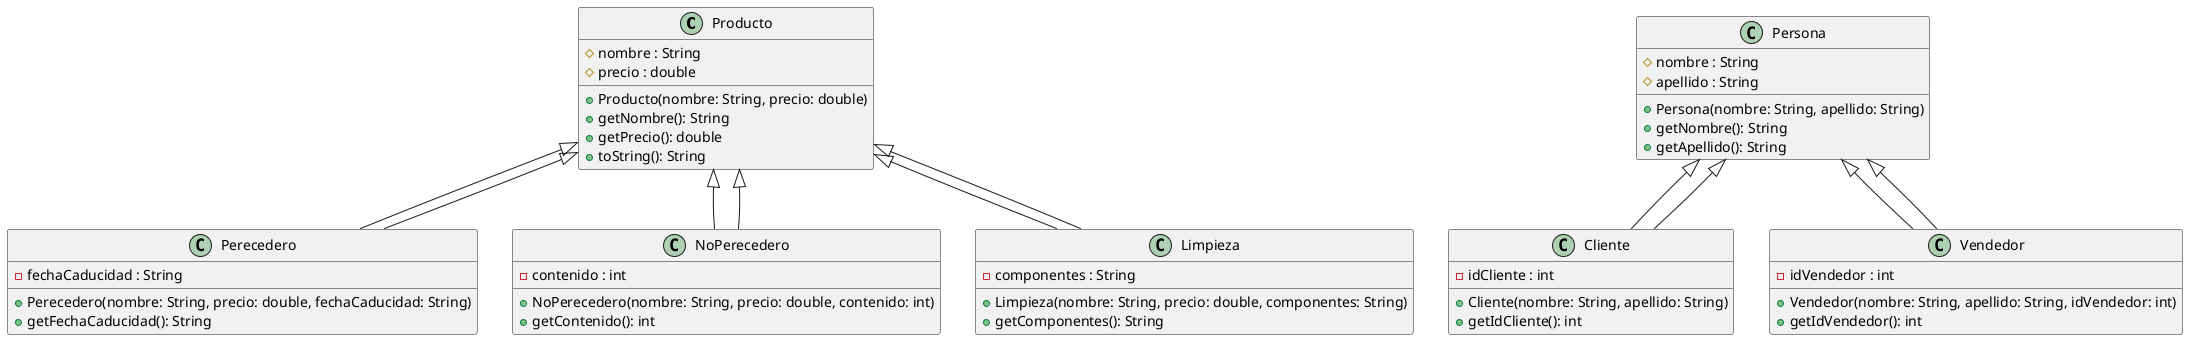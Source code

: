 @startuml UML_Almacen

class Producto {
    # nombre : String
    # precio : double
    + Producto(nombre: String, precio: double)
    + getNombre(): String
    + getPrecio(): double
    + toString(): String
}

class Perecedero extends Producto {
    - fechaCaducidad : String
    + Perecedero(nombre: String, precio: double, fechaCaducidad: String)
    + getFechaCaducidad(): String
}

class NoPerecedero extends Producto {
    - contenido : int
    + NoPerecedero(nombre: String, precio: double, contenido: int)
    + getContenido(): int
}

class Limpieza extends Producto {
    - componentes : String
    + Limpieza(nombre: String, precio: double, componentes: String)
    + getComponentes(): String
}

class Persona {
    # nombre : String
    # apellido : String
    + Persona(nombre: String, apellido: String)
    + getNombre(): String
    + getApellido(): String
}

class Cliente extends Persona {
    - idCliente : int
    + Cliente(nombre: String, apellido: String)
    + getIdCliente(): int
}

class Vendedor extends Persona {
    - idVendedor : int
    + Vendedor(nombre: String, apellido: String, idVendedor: int)
    + getIdVendedor(): int
}

Persona <|-- Cliente
Persona <|-- Vendedor
Producto <|-- Perecedero
Producto <|-- NoPerecedero
Producto <|-- Limpieza

@enduml